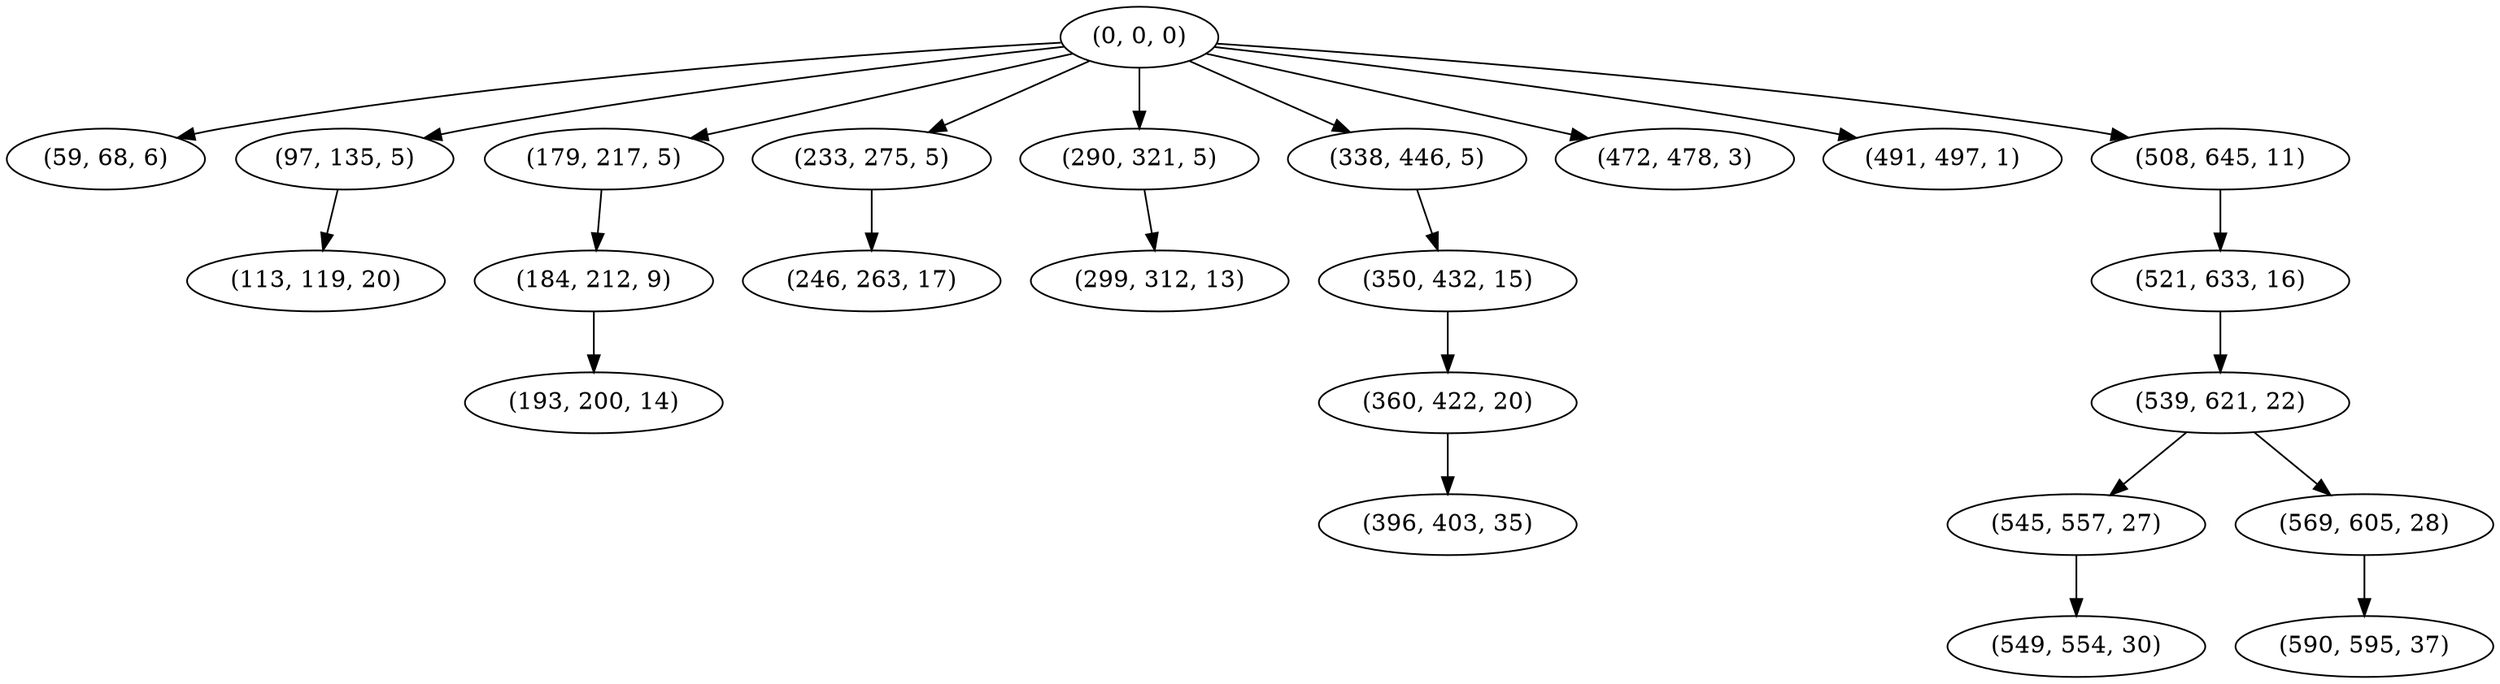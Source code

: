 digraph tree {
    "(0, 0, 0)";
    "(59, 68, 6)";
    "(97, 135, 5)";
    "(113, 119, 20)";
    "(179, 217, 5)";
    "(184, 212, 9)";
    "(193, 200, 14)";
    "(233, 275, 5)";
    "(246, 263, 17)";
    "(290, 321, 5)";
    "(299, 312, 13)";
    "(338, 446, 5)";
    "(350, 432, 15)";
    "(360, 422, 20)";
    "(396, 403, 35)";
    "(472, 478, 3)";
    "(491, 497, 1)";
    "(508, 645, 11)";
    "(521, 633, 16)";
    "(539, 621, 22)";
    "(545, 557, 27)";
    "(549, 554, 30)";
    "(569, 605, 28)";
    "(590, 595, 37)";
    "(0, 0, 0)" -> "(59, 68, 6)";
    "(0, 0, 0)" -> "(97, 135, 5)";
    "(0, 0, 0)" -> "(179, 217, 5)";
    "(0, 0, 0)" -> "(233, 275, 5)";
    "(0, 0, 0)" -> "(290, 321, 5)";
    "(0, 0, 0)" -> "(338, 446, 5)";
    "(0, 0, 0)" -> "(472, 478, 3)";
    "(0, 0, 0)" -> "(491, 497, 1)";
    "(0, 0, 0)" -> "(508, 645, 11)";
    "(97, 135, 5)" -> "(113, 119, 20)";
    "(179, 217, 5)" -> "(184, 212, 9)";
    "(184, 212, 9)" -> "(193, 200, 14)";
    "(233, 275, 5)" -> "(246, 263, 17)";
    "(290, 321, 5)" -> "(299, 312, 13)";
    "(338, 446, 5)" -> "(350, 432, 15)";
    "(350, 432, 15)" -> "(360, 422, 20)";
    "(360, 422, 20)" -> "(396, 403, 35)";
    "(508, 645, 11)" -> "(521, 633, 16)";
    "(521, 633, 16)" -> "(539, 621, 22)";
    "(539, 621, 22)" -> "(545, 557, 27)";
    "(539, 621, 22)" -> "(569, 605, 28)";
    "(545, 557, 27)" -> "(549, 554, 30)";
    "(569, 605, 28)" -> "(590, 595, 37)";
}
